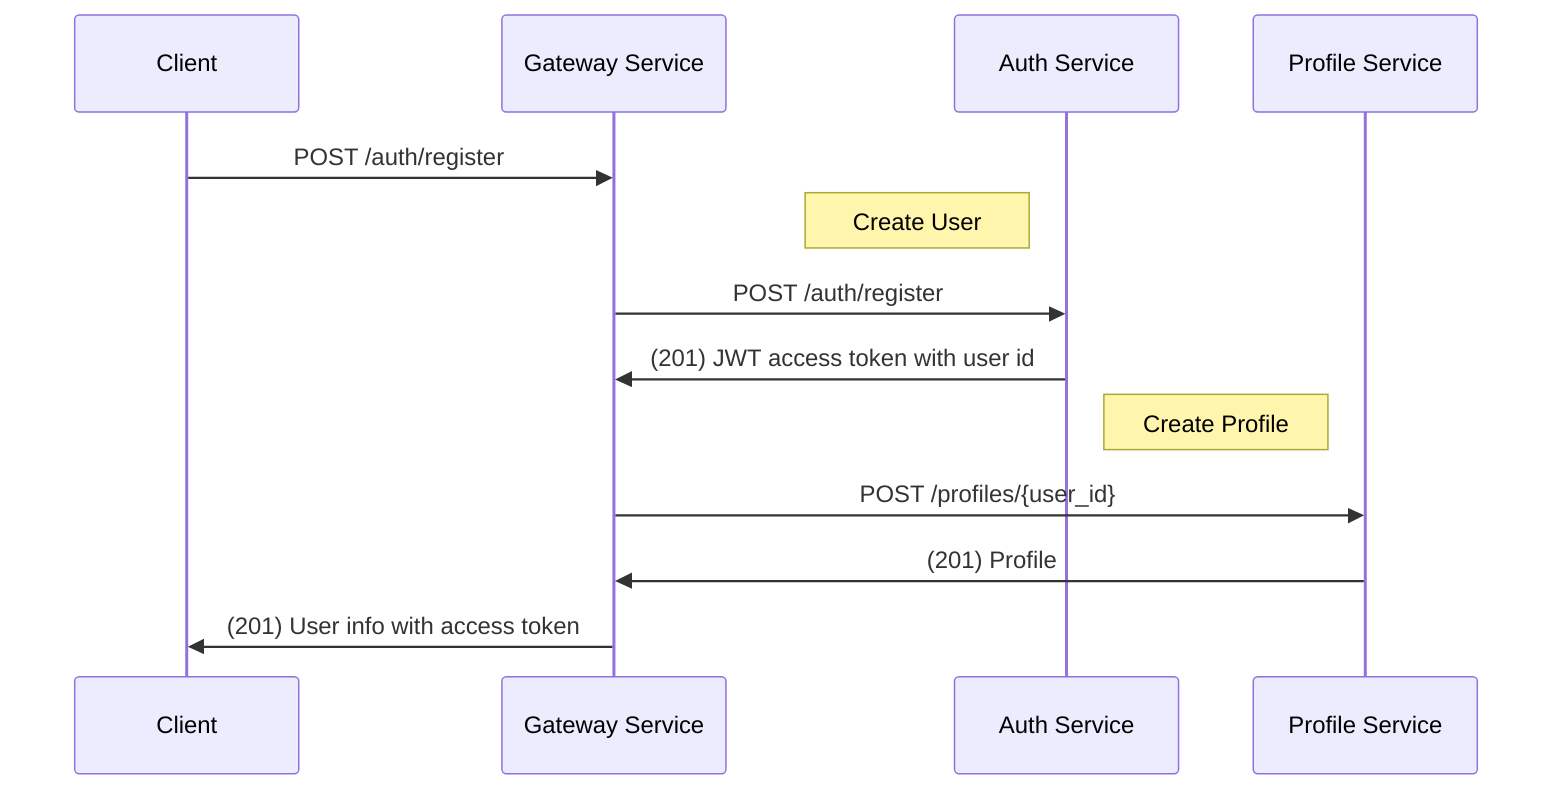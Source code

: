 sequenceDiagram
    participant Client
    Client->>Gateway Service: POST /auth/register
    participant Gateway Service
    Note left of Auth Service: Create User
    Gateway Service->>Auth Service: POST /auth/register
    Auth Service->>Gateway Service: (201) JWT access token with user id
    Note left of Profile Service: Create Profile
    Gateway Service->>Profile Service: POST /profiles/{user_id}
    Profile Service->>Gateway Service: (201) Profile
    Gateway Service->>Client: (201) User info with access token